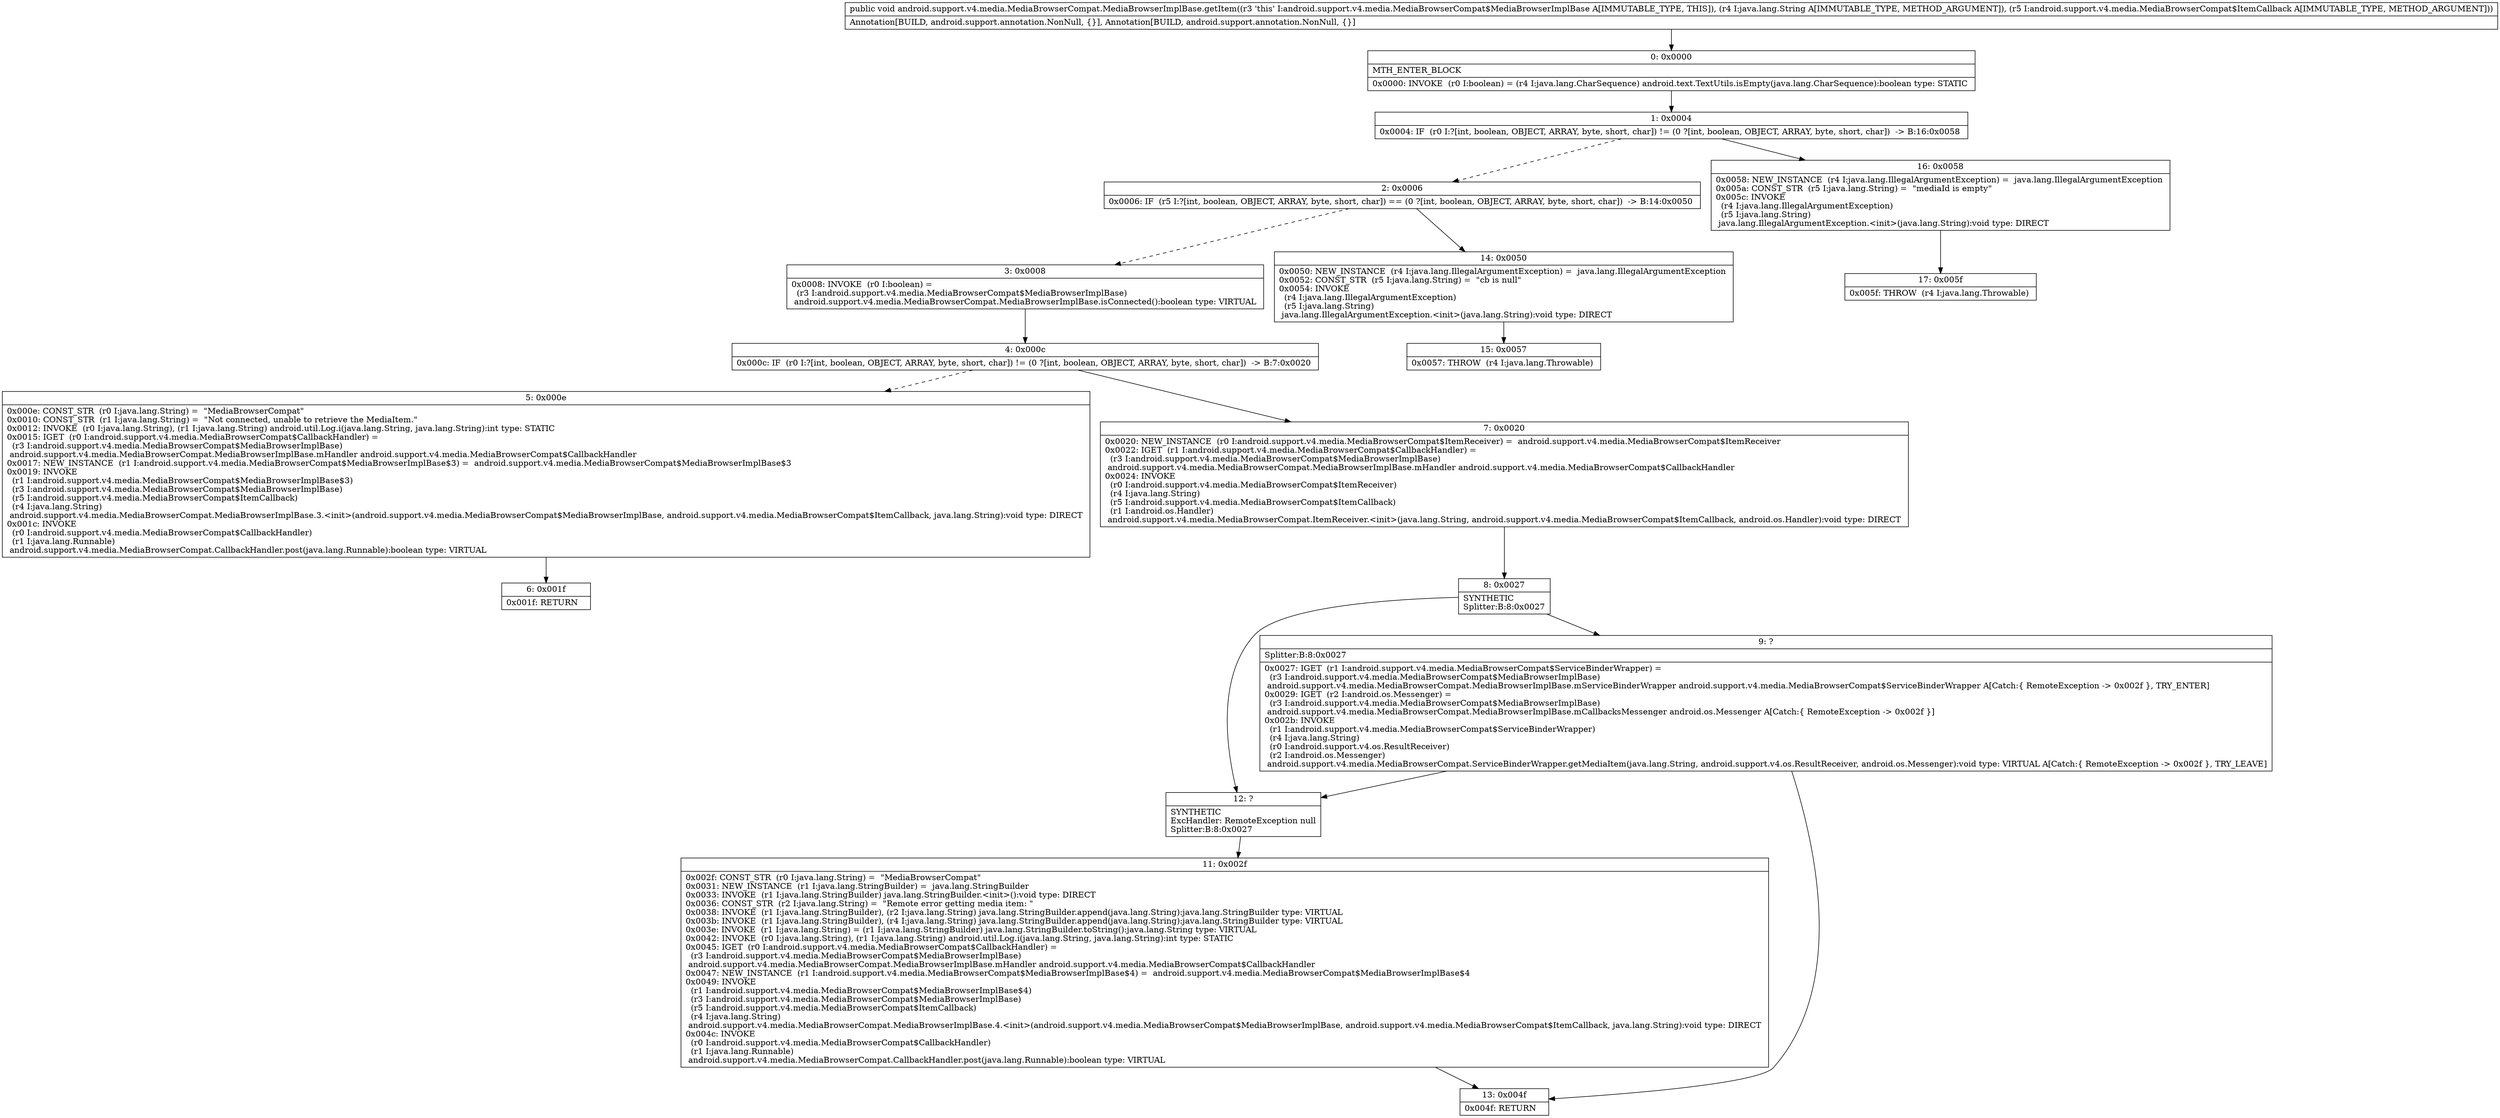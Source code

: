 digraph "CFG forandroid.support.v4.media.MediaBrowserCompat.MediaBrowserImplBase.getItem(Ljava\/lang\/String;Landroid\/support\/v4\/media\/MediaBrowserCompat$ItemCallback;)V" {
Node_0 [shape=record,label="{0\:\ 0x0000|MTH_ENTER_BLOCK\l|0x0000: INVOKE  (r0 I:boolean) = (r4 I:java.lang.CharSequence) android.text.TextUtils.isEmpty(java.lang.CharSequence):boolean type: STATIC \l}"];
Node_1 [shape=record,label="{1\:\ 0x0004|0x0004: IF  (r0 I:?[int, boolean, OBJECT, ARRAY, byte, short, char]) != (0 ?[int, boolean, OBJECT, ARRAY, byte, short, char])  \-\> B:16:0x0058 \l}"];
Node_2 [shape=record,label="{2\:\ 0x0006|0x0006: IF  (r5 I:?[int, boolean, OBJECT, ARRAY, byte, short, char]) == (0 ?[int, boolean, OBJECT, ARRAY, byte, short, char])  \-\> B:14:0x0050 \l}"];
Node_3 [shape=record,label="{3\:\ 0x0008|0x0008: INVOKE  (r0 I:boolean) = \l  (r3 I:android.support.v4.media.MediaBrowserCompat$MediaBrowserImplBase)\l android.support.v4.media.MediaBrowserCompat.MediaBrowserImplBase.isConnected():boolean type: VIRTUAL \l}"];
Node_4 [shape=record,label="{4\:\ 0x000c|0x000c: IF  (r0 I:?[int, boolean, OBJECT, ARRAY, byte, short, char]) != (0 ?[int, boolean, OBJECT, ARRAY, byte, short, char])  \-\> B:7:0x0020 \l}"];
Node_5 [shape=record,label="{5\:\ 0x000e|0x000e: CONST_STR  (r0 I:java.lang.String) =  \"MediaBrowserCompat\" \l0x0010: CONST_STR  (r1 I:java.lang.String) =  \"Not connected, unable to retrieve the MediaItem.\" \l0x0012: INVOKE  (r0 I:java.lang.String), (r1 I:java.lang.String) android.util.Log.i(java.lang.String, java.lang.String):int type: STATIC \l0x0015: IGET  (r0 I:android.support.v4.media.MediaBrowserCompat$CallbackHandler) = \l  (r3 I:android.support.v4.media.MediaBrowserCompat$MediaBrowserImplBase)\l android.support.v4.media.MediaBrowserCompat.MediaBrowserImplBase.mHandler android.support.v4.media.MediaBrowserCompat$CallbackHandler \l0x0017: NEW_INSTANCE  (r1 I:android.support.v4.media.MediaBrowserCompat$MediaBrowserImplBase$3) =  android.support.v4.media.MediaBrowserCompat$MediaBrowserImplBase$3 \l0x0019: INVOKE  \l  (r1 I:android.support.v4.media.MediaBrowserCompat$MediaBrowserImplBase$3)\l  (r3 I:android.support.v4.media.MediaBrowserCompat$MediaBrowserImplBase)\l  (r5 I:android.support.v4.media.MediaBrowserCompat$ItemCallback)\l  (r4 I:java.lang.String)\l android.support.v4.media.MediaBrowserCompat.MediaBrowserImplBase.3.\<init\>(android.support.v4.media.MediaBrowserCompat$MediaBrowserImplBase, android.support.v4.media.MediaBrowserCompat$ItemCallback, java.lang.String):void type: DIRECT \l0x001c: INVOKE  \l  (r0 I:android.support.v4.media.MediaBrowserCompat$CallbackHandler)\l  (r1 I:java.lang.Runnable)\l android.support.v4.media.MediaBrowserCompat.CallbackHandler.post(java.lang.Runnable):boolean type: VIRTUAL \l}"];
Node_6 [shape=record,label="{6\:\ 0x001f|0x001f: RETURN   \l}"];
Node_7 [shape=record,label="{7\:\ 0x0020|0x0020: NEW_INSTANCE  (r0 I:android.support.v4.media.MediaBrowserCompat$ItemReceiver) =  android.support.v4.media.MediaBrowserCompat$ItemReceiver \l0x0022: IGET  (r1 I:android.support.v4.media.MediaBrowserCompat$CallbackHandler) = \l  (r3 I:android.support.v4.media.MediaBrowserCompat$MediaBrowserImplBase)\l android.support.v4.media.MediaBrowserCompat.MediaBrowserImplBase.mHandler android.support.v4.media.MediaBrowserCompat$CallbackHandler \l0x0024: INVOKE  \l  (r0 I:android.support.v4.media.MediaBrowserCompat$ItemReceiver)\l  (r4 I:java.lang.String)\l  (r5 I:android.support.v4.media.MediaBrowserCompat$ItemCallback)\l  (r1 I:android.os.Handler)\l android.support.v4.media.MediaBrowserCompat.ItemReceiver.\<init\>(java.lang.String, android.support.v4.media.MediaBrowserCompat$ItemCallback, android.os.Handler):void type: DIRECT \l}"];
Node_8 [shape=record,label="{8\:\ 0x0027|SYNTHETIC\lSplitter:B:8:0x0027\l}"];
Node_9 [shape=record,label="{9\:\ ?|Splitter:B:8:0x0027\l|0x0027: IGET  (r1 I:android.support.v4.media.MediaBrowserCompat$ServiceBinderWrapper) = \l  (r3 I:android.support.v4.media.MediaBrowserCompat$MediaBrowserImplBase)\l android.support.v4.media.MediaBrowserCompat.MediaBrowserImplBase.mServiceBinderWrapper android.support.v4.media.MediaBrowserCompat$ServiceBinderWrapper A[Catch:\{ RemoteException \-\> 0x002f \}, TRY_ENTER]\l0x0029: IGET  (r2 I:android.os.Messenger) = \l  (r3 I:android.support.v4.media.MediaBrowserCompat$MediaBrowserImplBase)\l android.support.v4.media.MediaBrowserCompat.MediaBrowserImplBase.mCallbacksMessenger android.os.Messenger A[Catch:\{ RemoteException \-\> 0x002f \}]\l0x002b: INVOKE  \l  (r1 I:android.support.v4.media.MediaBrowserCompat$ServiceBinderWrapper)\l  (r4 I:java.lang.String)\l  (r0 I:android.support.v4.os.ResultReceiver)\l  (r2 I:android.os.Messenger)\l android.support.v4.media.MediaBrowserCompat.ServiceBinderWrapper.getMediaItem(java.lang.String, android.support.v4.os.ResultReceiver, android.os.Messenger):void type: VIRTUAL A[Catch:\{ RemoteException \-\> 0x002f \}, TRY_LEAVE]\l}"];
Node_11 [shape=record,label="{11\:\ 0x002f|0x002f: CONST_STR  (r0 I:java.lang.String) =  \"MediaBrowserCompat\" \l0x0031: NEW_INSTANCE  (r1 I:java.lang.StringBuilder) =  java.lang.StringBuilder \l0x0033: INVOKE  (r1 I:java.lang.StringBuilder) java.lang.StringBuilder.\<init\>():void type: DIRECT \l0x0036: CONST_STR  (r2 I:java.lang.String) =  \"Remote error getting media item: \" \l0x0038: INVOKE  (r1 I:java.lang.StringBuilder), (r2 I:java.lang.String) java.lang.StringBuilder.append(java.lang.String):java.lang.StringBuilder type: VIRTUAL \l0x003b: INVOKE  (r1 I:java.lang.StringBuilder), (r4 I:java.lang.String) java.lang.StringBuilder.append(java.lang.String):java.lang.StringBuilder type: VIRTUAL \l0x003e: INVOKE  (r1 I:java.lang.String) = (r1 I:java.lang.StringBuilder) java.lang.StringBuilder.toString():java.lang.String type: VIRTUAL \l0x0042: INVOKE  (r0 I:java.lang.String), (r1 I:java.lang.String) android.util.Log.i(java.lang.String, java.lang.String):int type: STATIC \l0x0045: IGET  (r0 I:android.support.v4.media.MediaBrowserCompat$CallbackHandler) = \l  (r3 I:android.support.v4.media.MediaBrowserCompat$MediaBrowserImplBase)\l android.support.v4.media.MediaBrowserCompat.MediaBrowserImplBase.mHandler android.support.v4.media.MediaBrowserCompat$CallbackHandler \l0x0047: NEW_INSTANCE  (r1 I:android.support.v4.media.MediaBrowserCompat$MediaBrowserImplBase$4) =  android.support.v4.media.MediaBrowserCompat$MediaBrowserImplBase$4 \l0x0049: INVOKE  \l  (r1 I:android.support.v4.media.MediaBrowserCompat$MediaBrowserImplBase$4)\l  (r3 I:android.support.v4.media.MediaBrowserCompat$MediaBrowserImplBase)\l  (r5 I:android.support.v4.media.MediaBrowserCompat$ItemCallback)\l  (r4 I:java.lang.String)\l android.support.v4.media.MediaBrowserCompat.MediaBrowserImplBase.4.\<init\>(android.support.v4.media.MediaBrowserCompat$MediaBrowserImplBase, android.support.v4.media.MediaBrowserCompat$ItemCallback, java.lang.String):void type: DIRECT \l0x004c: INVOKE  \l  (r0 I:android.support.v4.media.MediaBrowserCompat$CallbackHandler)\l  (r1 I:java.lang.Runnable)\l android.support.v4.media.MediaBrowserCompat.CallbackHandler.post(java.lang.Runnable):boolean type: VIRTUAL \l}"];
Node_12 [shape=record,label="{12\:\ ?|SYNTHETIC\lExcHandler: RemoteException null\lSplitter:B:8:0x0027\l}"];
Node_13 [shape=record,label="{13\:\ 0x004f|0x004f: RETURN   \l}"];
Node_14 [shape=record,label="{14\:\ 0x0050|0x0050: NEW_INSTANCE  (r4 I:java.lang.IllegalArgumentException) =  java.lang.IllegalArgumentException \l0x0052: CONST_STR  (r5 I:java.lang.String) =  \"cb is null\" \l0x0054: INVOKE  \l  (r4 I:java.lang.IllegalArgumentException)\l  (r5 I:java.lang.String)\l java.lang.IllegalArgumentException.\<init\>(java.lang.String):void type: DIRECT \l}"];
Node_15 [shape=record,label="{15\:\ 0x0057|0x0057: THROW  (r4 I:java.lang.Throwable) \l}"];
Node_16 [shape=record,label="{16\:\ 0x0058|0x0058: NEW_INSTANCE  (r4 I:java.lang.IllegalArgumentException) =  java.lang.IllegalArgumentException \l0x005a: CONST_STR  (r5 I:java.lang.String) =  \"mediaId is empty\" \l0x005c: INVOKE  \l  (r4 I:java.lang.IllegalArgumentException)\l  (r5 I:java.lang.String)\l java.lang.IllegalArgumentException.\<init\>(java.lang.String):void type: DIRECT \l}"];
Node_17 [shape=record,label="{17\:\ 0x005f|0x005f: THROW  (r4 I:java.lang.Throwable) \l}"];
MethodNode[shape=record,label="{public void android.support.v4.media.MediaBrowserCompat.MediaBrowserImplBase.getItem((r3 'this' I:android.support.v4.media.MediaBrowserCompat$MediaBrowserImplBase A[IMMUTABLE_TYPE, THIS]), (r4 I:java.lang.String A[IMMUTABLE_TYPE, METHOD_ARGUMENT]), (r5 I:android.support.v4.media.MediaBrowserCompat$ItemCallback A[IMMUTABLE_TYPE, METHOD_ARGUMENT]))  | Annotation[BUILD, android.support.annotation.NonNull, \{\}], Annotation[BUILD, android.support.annotation.NonNull, \{\}]\l}"];
MethodNode -> Node_0;
Node_0 -> Node_1;
Node_1 -> Node_2[style=dashed];
Node_1 -> Node_16;
Node_2 -> Node_3[style=dashed];
Node_2 -> Node_14;
Node_3 -> Node_4;
Node_4 -> Node_5[style=dashed];
Node_4 -> Node_7;
Node_5 -> Node_6;
Node_7 -> Node_8;
Node_8 -> Node_9;
Node_8 -> Node_12;
Node_9 -> Node_12;
Node_9 -> Node_13;
Node_11 -> Node_13;
Node_12 -> Node_11;
Node_14 -> Node_15;
Node_16 -> Node_17;
}

